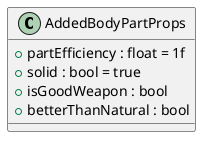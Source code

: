 @startuml
class AddedBodyPartProps {
    + partEfficiency : float = 1f
    + solid : bool = true
    + isGoodWeapon : bool
    + betterThanNatural : bool
}
@enduml
